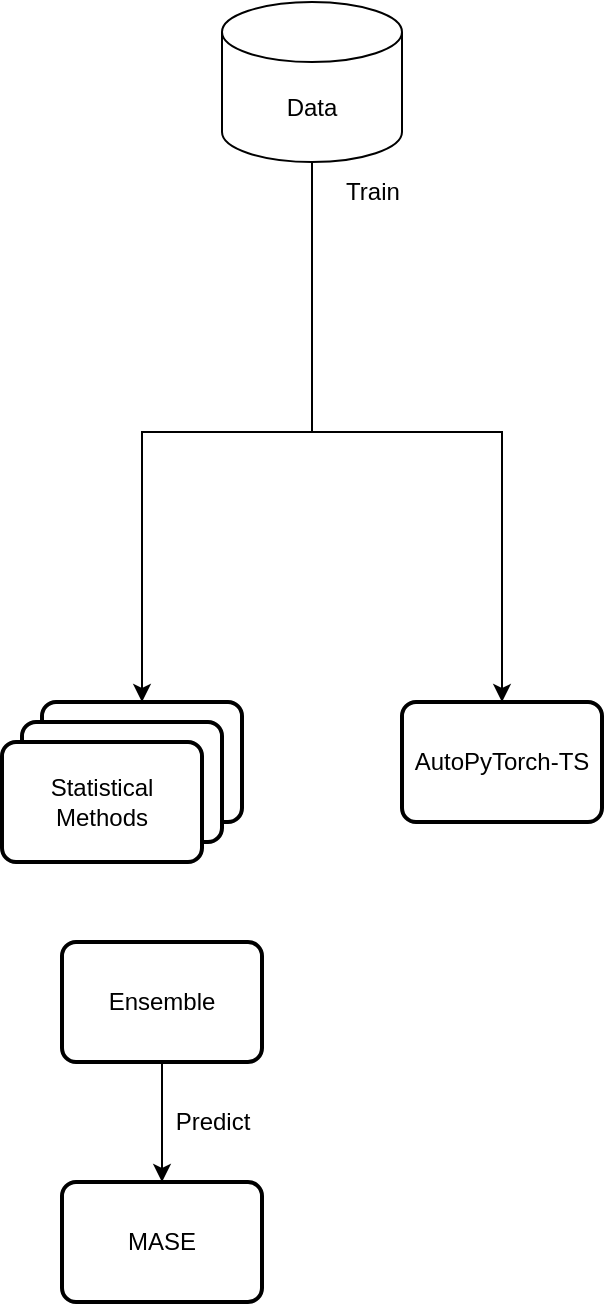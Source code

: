 <mxfile version="20.5.2" type="device" pages="2"><diagram id="Z83VcGRtyhGvEwdRFOWA" name="Page-1"><mxGraphModel dx="1501" dy="749" grid="1" gridSize="10" guides="1" tooltips="1" connect="1" arrows="1" fold="1" page="1" pageScale="1" pageWidth="827" pageHeight="1169" math="0" shadow="0"><root><mxCell id="0"/><mxCell id="1" parent="0"/><mxCell id="7tnx56u7rqvN1AfmhAtW-11" style="edgeStyle=orthogonalEdgeStyle;rounded=0;orthogonalLoop=1;jettySize=auto;html=1;exitX=0.5;exitY=1;exitDx=0;exitDy=0;exitPerimeter=0;entryX=0.5;entryY=0;entryDx=0;entryDy=0;" edge="1" parent="1" source="7tnx56u7rqvN1AfmhAtW-1" target="7tnx56u7rqvN1AfmhAtW-2"><mxGeometry relative="1" as="geometry"/></mxCell><mxCell id="7tnx56u7rqvN1AfmhAtW-12" style="edgeStyle=orthogonalEdgeStyle;rounded=0;orthogonalLoop=1;jettySize=auto;html=1;exitX=0.5;exitY=1;exitDx=0;exitDy=0;exitPerimeter=0;" edge="1" parent="1" source="7tnx56u7rqvN1AfmhAtW-1" target="7tnx56u7rqvN1AfmhAtW-4"><mxGeometry relative="1" as="geometry"/></mxCell><mxCell id="7tnx56u7rqvN1AfmhAtW-1" value="Data" style="shape=cylinder3;whiteSpace=wrap;html=1;boundedLbl=1;backgroundOutline=1;size=15;" vertex="1" parent="1"><mxGeometry x="350" y="80" width="90" height="80" as="geometry"/></mxCell><mxCell id="7tnx56u7rqvN1AfmhAtW-2" value="" style="rounded=1;whiteSpace=wrap;html=1;absoluteArcSize=1;arcSize=14;strokeWidth=2;" vertex="1" parent="1"><mxGeometry x="260" y="430" width="100" height="60" as="geometry"/></mxCell><mxCell id="7tnx56u7rqvN1AfmhAtW-4" value="AutoPyTorch-TS" style="rounded=1;whiteSpace=wrap;html=1;absoluteArcSize=1;arcSize=14;strokeWidth=2;" vertex="1" parent="1"><mxGeometry x="440" y="430" width="100" height="60" as="geometry"/></mxCell><mxCell id="7tnx56u7rqvN1AfmhAtW-5" value="" style="rounded=1;whiteSpace=wrap;html=1;absoluteArcSize=1;arcSize=14;strokeWidth=2;" vertex="1" parent="1"><mxGeometry x="250" y="440" width="100" height="60" as="geometry"/></mxCell><mxCell id="7tnx56u7rqvN1AfmhAtW-7" value="Statistical Methods" style="rounded=1;whiteSpace=wrap;html=1;absoluteArcSize=1;arcSize=14;strokeWidth=2;" vertex="1" parent="1"><mxGeometry x="240" y="450" width="100" height="60" as="geometry"/></mxCell><mxCell id="7tnx56u7rqvN1AfmhAtW-14" style="edgeStyle=orthogonalEdgeStyle;rounded=0;orthogonalLoop=1;jettySize=auto;html=1;exitX=0.5;exitY=1;exitDx=0;exitDy=0;" edge="1" parent="1" source="7tnx56u7rqvN1AfmhAtW-8" target="7tnx56u7rqvN1AfmhAtW-13"><mxGeometry relative="1" as="geometry"/></mxCell><mxCell id="7tnx56u7rqvN1AfmhAtW-8" value="Ensemble" style="rounded=1;whiteSpace=wrap;html=1;absoluteArcSize=1;arcSize=14;strokeWidth=2;" vertex="1" parent="1"><mxGeometry x="270" y="550" width="100" height="60" as="geometry"/></mxCell><mxCell id="7tnx56u7rqvN1AfmhAtW-13" value="MASE" style="rounded=1;whiteSpace=wrap;html=1;absoluteArcSize=1;arcSize=14;strokeWidth=2;" vertex="1" parent="1"><mxGeometry x="270" y="670" width="100" height="60" as="geometry"/></mxCell><mxCell id="7tnx56u7rqvN1AfmhAtW-16" value="Train" style="text;html=1;align=center;verticalAlign=middle;resizable=0;points=[];autosize=1;strokeColor=none;fillColor=none;" vertex="1" parent="1"><mxGeometry x="400" y="160" width="50" height="30" as="geometry"/></mxCell><mxCell id="7tnx56u7rqvN1AfmhAtW-19" value="Predict" style="text;html=1;align=center;verticalAlign=middle;resizable=0;points=[];autosize=1;strokeColor=none;fillColor=none;" vertex="1" parent="1"><mxGeometry x="315" y="625" width="60" height="30" as="geometry"/></mxCell></root></mxGraphModel></diagram><diagram id="2KxGghU6Goxu8y-x13oZ" name="Page-2"><mxGraphModel dx="1426" dy="769" grid="1" gridSize="10" guides="1" tooltips="1" connect="1" arrows="1" fold="1" page="1" pageScale="1" pageWidth="827" pageHeight="1169" math="0" shadow="0"><root><mxCell id="0"/><mxCell id="1" parent="0"/><mxCell id="WMwQR7t8geWcfUCsXQ6--19" style="edgeStyle=orthogonalEdgeStyle;rounded=0;orthogonalLoop=1;jettySize=auto;html=1;exitX=0.5;exitY=1;exitDx=0;exitDy=0;exitPerimeter=0;entryX=0.5;entryY=0;entryDx=0;entryDy=0;strokeColor=default;endArrow=classic;endFill=1;" edge="1" parent="1" source="rUskMDubObpzzDE2HTA_-1" target="mmhgNTPi-XO-VSNE-OYY-1"><mxGeometry relative="1" as="geometry"/></mxCell><mxCell id="WMwQR7t8geWcfUCsXQ6--20" style="edgeStyle=orthogonalEdgeStyle;rounded=0;orthogonalLoop=1;jettySize=auto;html=1;exitX=0.5;exitY=1;exitDx=0;exitDy=0;exitPerimeter=0;strokeColor=default;endArrow=classic;endFill=1;" edge="1" parent="1" source="rUskMDubObpzzDE2HTA_-1" target="mmhgNTPi-XO-VSNE-OYY-2"><mxGeometry relative="1" as="geometry"/></mxCell><mxCell id="rUskMDubObpzzDE2HTA_-1" value="Data" style="shape=cylinder3;whiteSpace=wrap;html=1;boundedLbl=1;backgroundOutline=1;size=15;" vertex="1" parent="1"><mxGeometry x="384" y="80" width="90" height="80" as="geometry"/></mxCell><mxCell id="mmhgNTPi-XO-VSNE-OYY-1" value="" style="rounded=1;whiteSpace=wrap;html=1;absoluteArcSize=1;arcSize=14;strokeWidth=2;" vertex="1" parent="1"><mxGeometry x="290" y="200" width="100" height="60" as="geometry"/></mxCell><mxCell id="WMwQR7t8geWcfUCsXQ6--34" style="edgeStyle=orthogonalEdgeStyle;rounded=0;orthogonalLoop=1;jettySize=auto;html=1;exitX=0.5;exitY=1;exitDx=0;exitDy=0;entryX=0.5;entryY=0;entryDx=0;entryDy=0;strokeColor=default;endArrow=classic;endFill=1;" edge="1" parent="1" source="mmhgNTPi-XO-VSNE-OYY-2" target="WMwQR7t8geWcfUCsXQ6--31"><mxGeometry relative="1" as="geometry"><Array as="points"><mxPoint x="520" y="300"/><mxPoint x="429" y="300"/></Array></mxGeometry></mxCell><mxCell id="mmhgNTPi-XO-VSNE-OYY-2" value="AutoPyTorch-TS" style="rounded=1;whiteSpace=wrap;html=1;absoluteArcSize=1;arcSize=14;strokeWidth=2;" vertex="1" parent="1"><mxGeometry x="470" y="200" width="100" height="60" as="geometry"/></mxCell><mxCell id="mmhgNTPi-XO-VSNE-OYY-3" value="" style="rounded=1;whiteSpace=wrap;html=1;absoluteArcSize=1;arcSize=14;strokeWidth=2;" vertex="1" parent="1"><mxGeometry x="280" y="210" width="100" height="60" as="geometry"/></mxCell><mxCell id="WMwQR7t8geWcfUCsXQ6--33" style="edgeStyle=orthogonalEdgeStyle;rounded=0;orthogonalLoop=1;jettySize=auto;html=1;exitX=0.5;exitY=1;exitDx=0;exitDy=0;entryX=0.5;entryY=0;entryDx=0;entryDy=0;strokeColor=default;endArrow=classic;endFill=1;" edge="1" parent="1" source="mmhgNTPi-XO-VSNE-OYY-4" target="WMwQR7t8geWcfUCsXQ6--31"><mxGeometry relative="1" as="geometry"/></mxCell><mxCell id="mmhgNTPi-XO-VSNE-OYY-4" value="Statistical Methods" style="rounded=1;whiteSpace=wrap;html=1;absoluteArcSize=1;arcSize=14;strokeWidth=2;" vertex="1" parent="1"><mxGeometry x="270" y="220" width="100" height="60" as="geometry"/></mxCell><mxCell id="WMwQR7t8geWcfUCsXQ6--2" style="edgeStyle=orthogonalEdgeStyle;rounded=0;orthogonalLoop=1;jettySize=auto;html=1;exitX=0.5;exitY=1;exitDx=0;exitDy=0;exitPerimeter=0;entryX=0.25;entryY=0;entryDx=0;entryDy=0;strokeColor=default;endArrow=classic;endFill=1;" edge="1" parent="1" source="mmhgNTPi-XO-VSNE-OYY-6" target="WMwQR7t8geWcfUCsXQ6--1"><mxGeometry relative="1" as="geometry"/></mxCell><mxCell id="mmhgNTPi-XO-VSNE-OYY-6" value="Holdout&lt;br&gt;n=k" style="shape=cylinder3;whiteSpace=wrap;html=1;boundedLbl=1;backgroundOutline=1;size=15;" vertex="1" parent="1"><mxGeometry x="280" y="480" width="90" height="80" as="geometry"/></mxCell><mxCell id="WMwQR7t8geWcfUCsXQ6--3" style="edgeStyle=orthogonalEdgeStyle;rounded=0;orthogonalLoop=1;jettySize=auto;html=1;exitX=0.5;exitY=1;exitDx=0;exitDy=0;exitPerimeter=0;entryX=0.75;entryY=0;entryDx=0;entryDy=0;strokeColor=default;endArrow=classic;endFill=1;" edge="1" parent="1" source="mmhgNTPi-XO-VSNE-OYY-7" target="WMwQR7t8geWcfUCsXQ6--1"><mxGeometry relative="1" as="geometry"/></mxCell><mxCell id="mmhgNTPi-XO-VSNE-OYY-7" value="Test&lt;br&gt;n=H" style="shape=cylinder3;whiteSpace=wrap;html=1;boundedLbl=1;backgroundOutline=1;size=15;" vertex="1" parent="1"><mxGeometry x="485" y="480" width="90" height="80" as="geometry"/></mxCell><mxCell id="WMwQR7t8geWcfUCsXQ6--8" style="edgeStyle=orthogonalEdgeStyle;rounded=0;orthogonalLoop=1;jettySize=auto;html=1;exitX=0.5;exitY=1;exitDx=0;exitDy=0;entryX=0.5;entryY=0;entryDx=0;entryDy=0;entryPerimeter=0;strokeColor=default;endArrow=classic;endFill=1;" edge="1" parent="1" source="WMwQR7t8geWcfUCsXQ6--1" target="WMwQR7t8geWcfUCsXQ6--6"><mxGeometry relative="1" as="geometry"/></mxCell><mxCell id="WMwQR7t8geWcfUCsXQ6--1" value="Ensemble" style="rounded=1;whiteSpace=wrap;html=1;absoluteArcSize=1;arcSize=14;strokeWidth=2;" vertex="1" parent="1"><mxGeometry x="381" y="615" width="100" height="60" as="geometry"/></mxCell><mxCell id="WMwQR7t8geWcfUCsXQ6--6" value="Ensemble&lt;br&gt;Predictions&lt;br&gt;n=H" style="shape=cylinder3;whiteSpace=wrap;html=1;boundedLbl=1;backgroundOutline=1;size=15;" vertex="1" parent="1"><mxGeometry x="386" y="725" width="90" height="80" as="geometry"/></mxCell><mxCell id="WMwQR7t8geWcfUCsXQ6--32" value="" style="group" vertex="1" connectable="0" parent="1"><mxGeometry x="319" y="320" width="220" height="100" as="geometry"/></mxCell><mxCell id="WMwQR7t8geWcfUCsXQ6--31" value="" style="rounded=1;whiteSpace=wrap;html=1;" vertex="1" parent="WMwQR7t8geWcfUCsXQ6--32"><mxGeometry width="220" height="100" as="geometry"/></mxCell><mxCell id="WMwQR7t8geWcfUCsXQ6--27" value="Baseline&lt;br&gt;Predictions&lt;br&gt;n=k" style="shape=cylinder3;whiteSpace=wrap;html=1;boundedLbl=1;backgroundOutline=1;size=15;" vertex="1" parent="WMwQR7t8geWcfUCsXQ6--32"><mxGeometry x="10" y="10" width="90" height="80" as="geometry"/></mxCell><mxCell id="WMwQR7t8geWcfUCsXQ6--28" value="Baseline&lt;br&gt;Predictions&lt;br&gt;n=H" style="shape=cylinder3;whiteSpace=wrap;html=1;boundedLbl=1;backgroundOutline=1;size=15;" vertex="1" parent="WMwQR7t8geWcfUCsXQ6--32"><mxGeometry x="120" y="10" width="90" height="80" as="geometry"/></mxCell><mxCell id="WMwQR7t8geWcfUCsXQ6--37" style="edgeStyle=orthogonalEdgeStyle;rounded=0;orthogonalLoop=1;jettySize=auto;html=1;exitX=0.5;exitY=1;exitDx=0;exitDy=0;exitPerimeter=0;entryX=0.5;entryY=0;entryDx=0;entryDy=0;entryPerimeter=0;strokeColor=default;endArrow=classic;endFill=1;" edge="1" parent="1" source="WMwQR7t8geWcfUCsXQ6--27" target="mmhgNTPi-XO-VSNE-OYY-6"><mxGeometry relative="1" as="geometry"/></mxCell><mxCell id="WMwQR7t8geWcfUCsXQ6--38" style="edgeStyle=orthogonalEdgeStyle;rounded=0;orthogonalLoop=1;jettySize=auto;html=1;exitX=0.5;exitY=1;exitDx=0;exitDy=0;exitPerimeter=0;entryX=0.5;entryY=0;entryDx=0;entryDy=0;entryPerimeter=0;strokeColor=default;endArrow=classic;endFill=1;" edge="1" parent="1" source="WMwQR7t8geWcfUCsXQ6--27" target="mmhgNTPi-XO-VSNE-OYY-7"><mxGeometry relative="1" as="geometry"/></mxCell></root></mxGraphModel></diagram></mxfile>